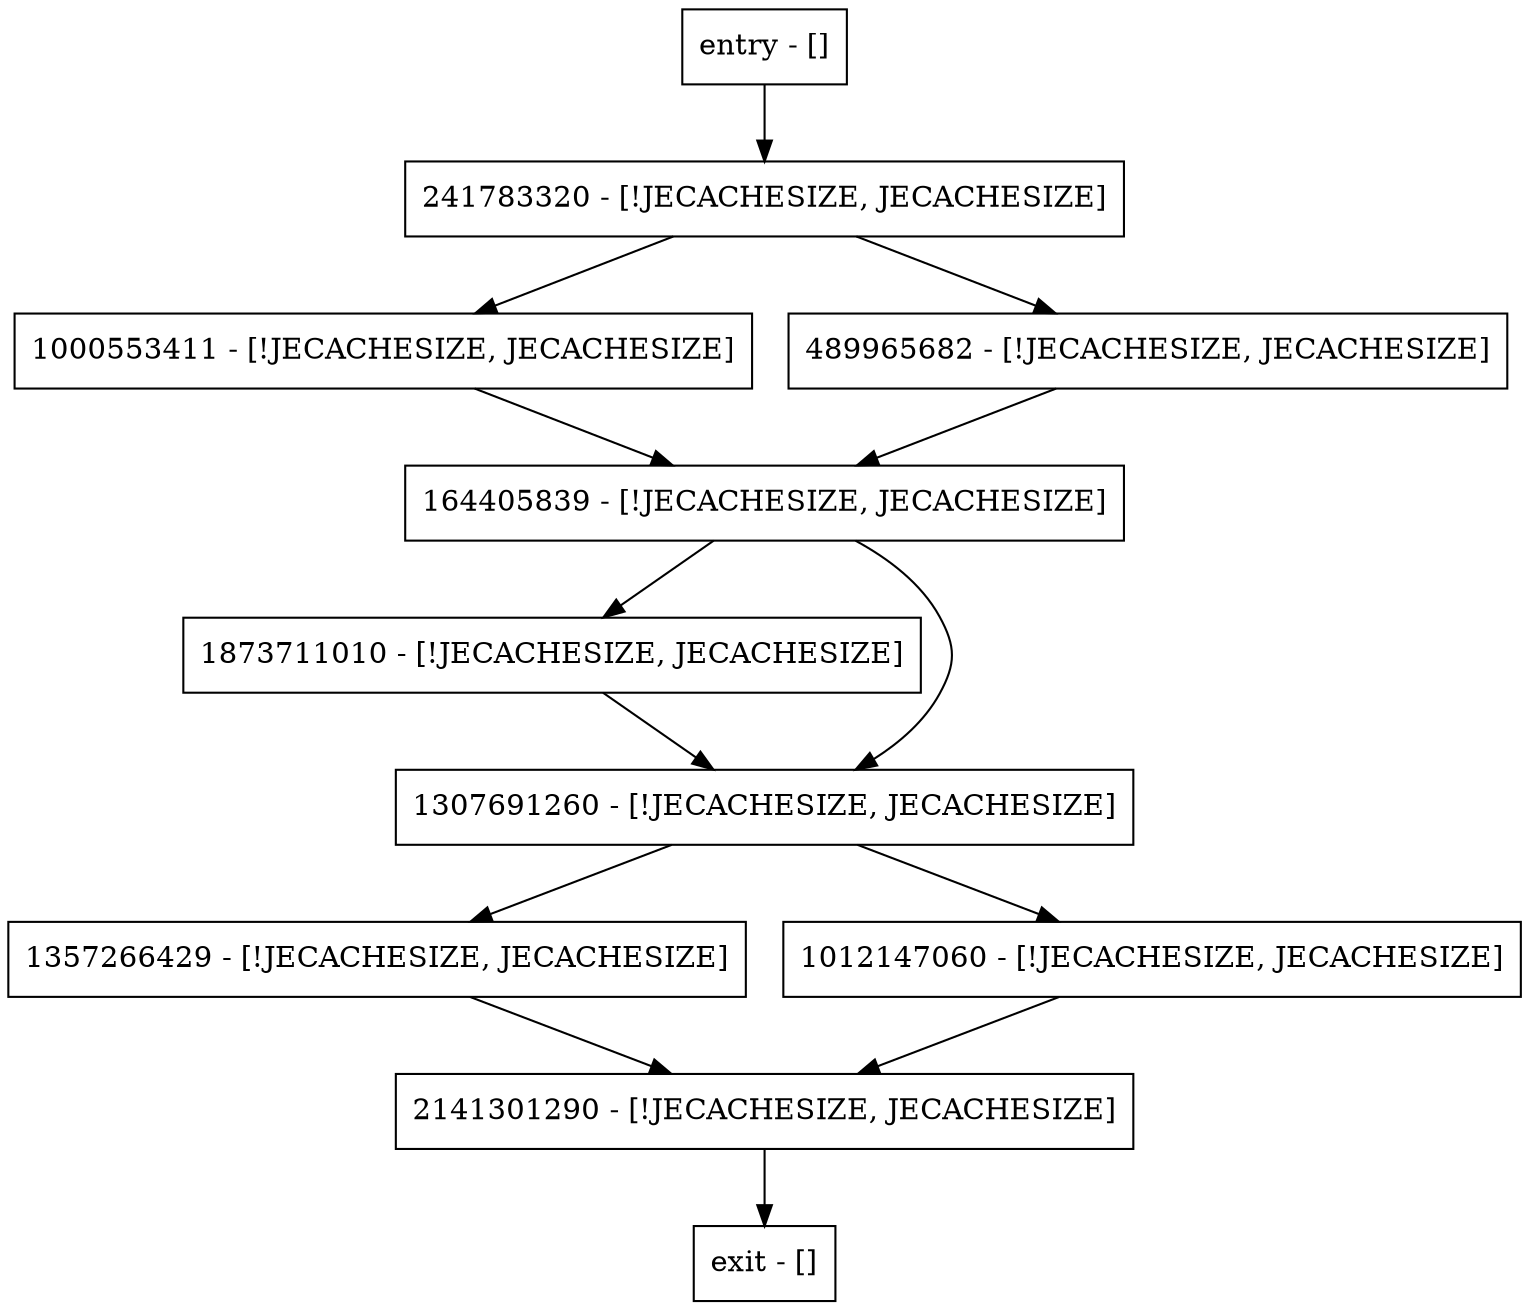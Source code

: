 digraph makeDeadlockException {
node [shape=record];
entry [label="entry - []"];
exit [label="exit - []"];
164405839 [label="164405839 - [!JECACHESIZE, JECACHESIZE]"];
1873711010 [label="1873711010 - [!JECACHESIZE, JECACHESIZE]"];
2141301290 [label="2141301290 - [!JECACHESIZE, JECACHESIZE]"];
1357266429 [label="1357266429 - [!JECACHESIZE, JECACHESIZE]"];
1307691260 [label="1307691260 - [!JECACHESIZE, JECACHESIZE]"];
1000553411 [label="1000553411 - [!JECACHESIZE, JECACHESIZE]"];
489965682 [label="489965682 - [!JECACHESIZE, JECACHESIZE]"];
241783320 [label="241783320 - [!JECACHESIZE, JECACHESIZE]"];
1012147060 [label="1012147060 - [!JECACHESIZE, JECACHESIZE]"];
entry;
exit;
entry -> 241783320;
164405839 -> 1873711010;
164405839 -> 1307691260;
1873711010 -> 1307691260;
2141301290 -> exit;
1357266429 -> 2141301290;
1307691260 -> 1357266429;
1307691260 -> 1012147060;
1000553411 -> 164405839;
489965682 -> 164405839;
241783320 -> 1000553411;
241783320 -> 489965682;
1012147060 -> 2141301290;
}
